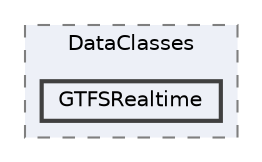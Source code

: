 digraph "E:/Users/venel/Desktop/TravellerV2/traveller/Traveller-Server/Models/DataClasses/GTFSRealtime"
{
 // LATEX_PDF_SIZE
  bgcolor="transparent";
  edge [fontname=Helvetica,fontsize=10,labelfontname=Helvetica,labelfontsize=10];
  node [fontname=Helvetica,fontsize=10,shape=box,height=0.2,width=0.4];
  compound=true
  subgraph clusterdir_982f816bf159fbb6509074d5470c19ac {
    graph [ bgcolor="#edf0f7", pencolor="grey50", label="DataClasses", fontname=Helvetica,fontsize=10 style="filled,dashed", URL="dir_982f816bf159fbb6509074d5470c19ac.html",tooltip=""]
  dir_648784b4784e634dc78373eb96576e10 [label="GTFSRealtime", fillcolor="#edf0f7", color="grey25", style="filled,bold", URL="dir_648784b4784e634dc78373eb96576e10.html",tooltip=""];
  }
}
